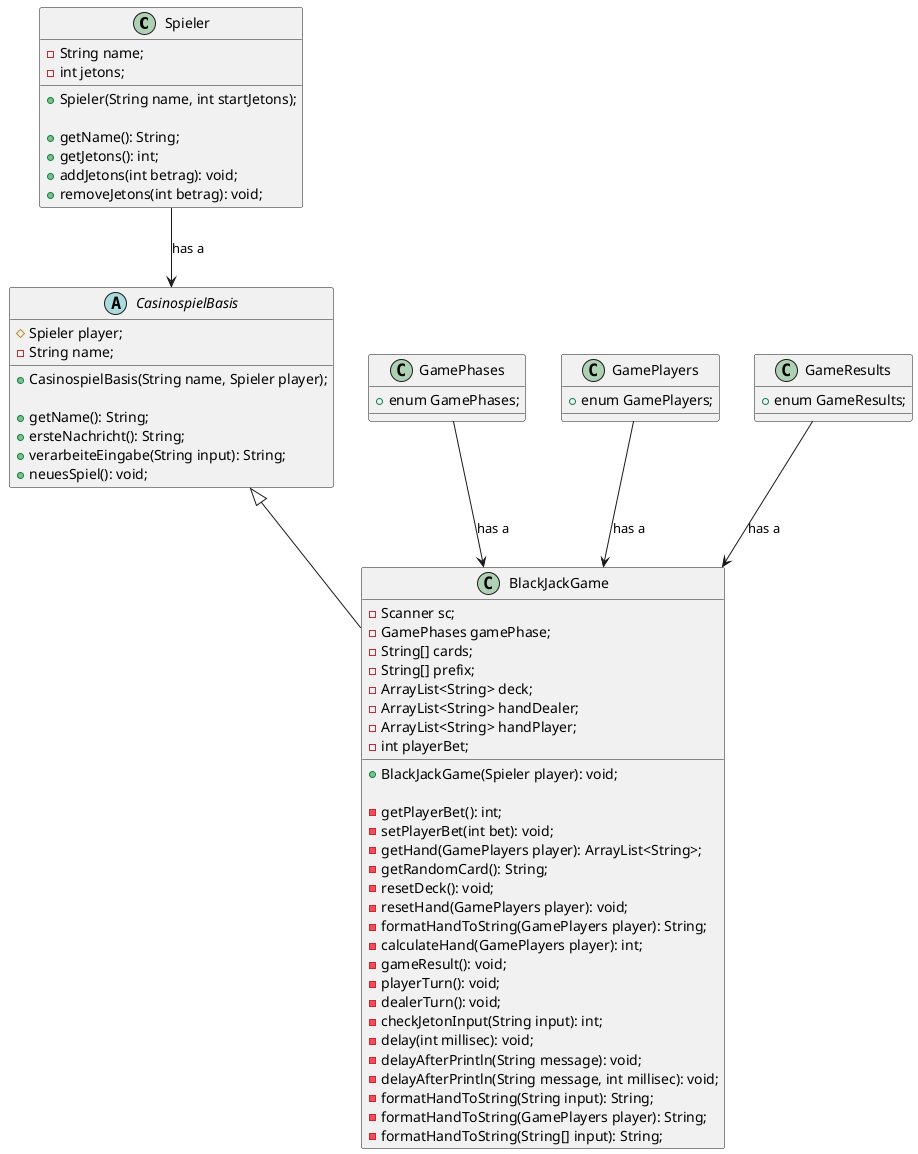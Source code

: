 @startuml BlackJack
class Spieler {
    - String name;
    - int jetons;

    + Spieler(String name, int startJetons);

    + getName(): String;
    + getJetons(): int;
    + addJetons(int betrag): void;
    + removeJetons(int betrag): void;
}

abstract class CasinospielBasis {
    # Spieler player;
    - String name;

    + CasinospielBasis(String name, Spieler player);

    + getName(): String;
    + ersteNachricht(): String;
    + verarbeiteEingabe(String input): String;
    + neuesSpiel(): void;
}


class BlackJackGame extends CasinospielBasis{
    - Scanner sc;
    - GamePhases gamePhase;
    - String[] cards;
    - String[] prefix;
    - ArrayList<String> deck;
    - ArrayList<String> handDealer;
    - ArrayList<String> handPlayer; 
    - int playerBet;

    + BlackJackGame(Spieler player): void;

    - getPlayerBet(): int;
    - setPlayerBet(int bet): void;
    - getHand(GamePlayers player): ArrayList<String>;
    - getRandomCard(): String;
    - resetDeck(): void;
    - resetHand(GamePlayers player): void;
    - formatHandToString(GamePlayers player): String;
    - calculateHand(GamePlayers player): int;
    - gameResult(): void;
    - playerTurn(): void;
    - dealerTurn(): void;
    - checkJetonInput(String input): int;
    - delay(int millisec): void;
    - delayAfterPrintln(String message): void;
    - delayAfterPrintln(String message, int millisec): void;
    - formatHandToString(String input): String;
    - formatHandToString(GamePlayers player): String;
    - formatHandToString(String[] input): String;
}

class GamePhases {
    + enum GamePhases;
}

class GamePlayers {
    + enum GamePlayers;
}

class GameResults {
    + enum GameResults;
}

Spieler --> CasinospielBasis : "has a"
GamePhases --> BlackJackGame: "has a"
GamePlayers --> BlackJackGame: "has a"
GameResults --> BlackJackGame: "has a"
@enduml
